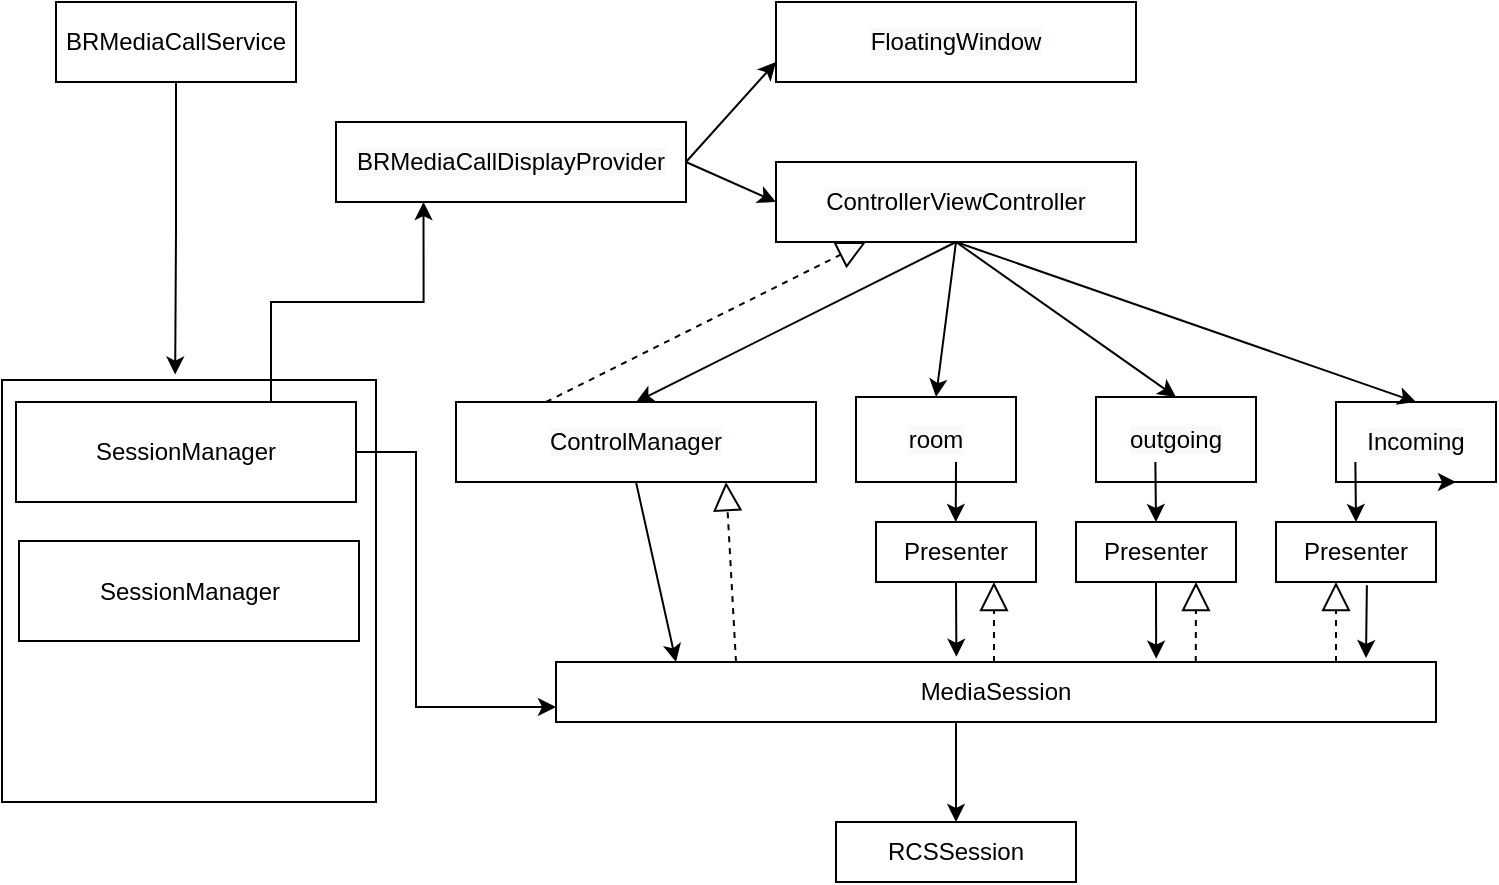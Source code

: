 <mxfile version="16.2.1" type="github"><diagram id="acTN-JfKOtrDDLTQ5gmf" name="第 1 页"><mxGraphModel dx="1130" dy="530" grid="1" gridSize="10" guides="1" tooltips="1" connect="1" arrows="1" fold="1" page="1" pageScale="1" pageWidth="827" pageHeight="1169" math="0" shadow="0"><root><mxCell id="0"/><mxCell id="1" parent="0"/><mxCell id="wlhcTxPOYqE-Y0xlIYoe-7" style="edgeStyle=orthogonalEdgeStyle;rounded=0;orthogonalLoop=1;jettySize=auto;html=1;exitX=0.5;exitY=1;exitDx=0;exitDy=0;entryX=0.463;entryY=-0.013;entryDx=0;entryDy=0;entryPerimeter=0;" edge="1" parent="1" source="Y4kB_IvztM1Yx5xasDbs-2" target="wlhcTxPOYqE-Y0xlIYoe-3"><mxGeometry relative="1" as="geometry"/></mxCell><mxCell id="Y4kB_IvztM1Yx5xasDbs-2" value="BRMediaCallService" style="rounded=0;whiteSpace=wrap;html=1;" parent="1" vertex="1"><mxGeometry x="40" y="160" width="120" height="40" as="geometry"/></mxCell><mxCell id="Y4kB_IvztM1Yx5xasDbs-4" value="&lt;span style=&quot;color: rgb(0 , 0 , 0) ; font-family: &amp;#34;helvetica&amp;#34; ; font-size: 12px ; font-style: normal ; font-weight: 400 ; letter-spacing: normal ; text-align: center ; text-indent: 0px ; text-transform: none ; word-spacing: 0px ; background-color: rgb(248 , 249 , 250) ; display: inline ; float: none&quot;&gt;BRMediaCallDisplayProvider&lt;br&gt;&lt;/span&gt;" style="rounded=0;whiteSpace=wrap;html=1;" parent="1" vertex="1"><mxGeometry x="180" y="220" width="175" height="40" as="geometry"/></mxCell><mxCell id="Y4kB_IvztM1Yx5xasDbs-5" value="&lt;span style=&quot;color: rgb(0 , 0 , 0) ; font-family: &amp;#34;helvetica&amp;#34; ; font-size: 12px ; font-style: normal ; font-weight: 400 ; letter-spacing: normal ; text-align: center ; text-indent: 0px ; text-transform: none ; word-spacing: 0px ; background-color: rgb(248 , 249 , 250) ; display: inline ; float: none&quot;&gt;FloatingWindow&lt;br&gt;&lt;/span&gt;" style="rounded=0;whiteSpace=wrap;html=1;" parent="1" vertex="1"><mxGeometry x="400" y="160" width="180" height="40" as="geometry"/></mxCell><mxCell id="Y4kB_IvztM1Yx5xasDbs-6" value="&lt;span style=&quot;color: rgb(0 , 0 , 0) ; font-family: &amp;#34;helvetica&amp;#34; ; font-size: 12px ; font-style: normal ; font-weight: 400 ; letter-spacing: normal ; text-align: center ; text-indent: 0px ; text-transform: none ; word-spacing: 0px ; background-color: rgb(248 , 249 , 250) ; display: inline ; float: none&quot;&gt;ControllerViewController&lt;br&gt;&lt;/span&gt;" style="rounded=0;whiteSpace=wrap;html=1;" parent="1" vertex="1"><mxGeometry x="400" y="240" width="180" height="40" as="geometry"/></mxCell><mxCell id="Y4kB_IvztM1Yx5xasDbs-8" value="" style="endArrow=classic;html=1;rounded=0;entryX=0;entryY=0.75;entryDx=0;entryDy=0;exitX=1;exitY=0.5;exitDx=0;exitDy=0;" parent="1" source="Y4kB_IvztM1Yx5xasDbs-4" target="Y4kB_IvztM1Yx5xasDbs-5" edge="1"><mxGeometry width="50" height="50" relative="1" as="geometry"><mxPoint x="460" y="500" as="sourcePoint"/><mxPoint x="510" y="450" as="targetPoint"/></mxGeometry></mxCell><mxCell id="Y4kB_IvztM1Yx5xasDbs-11" value="" style="endArrow=classic;html=1;rounded=0;entryX=0;entryY=0.5;entryDx=0;entryDy=0;exitX=1;exitY=0.5;exitDx=0;exitDy=0;" parent="1" source="Y4kB_IvztM1Yx5xasDbs-4" target="Y4kB_IvztM1Yx5xasDbs-6" edge="1"><mxGeometry width="50" height="50" relative="1" as="geometry"><mxPoint x="240" y="400" as="sourcePoint"/><mxPoint x="320" y="360" as="targetPoint"/></mxGeometry></mxCell><mxCell id="Y4kB_IvztM1Yx5xasDbs-14" value="&lt;span style=&quot;color: rgb(0 , 0 , 0) ; font-family: &amp;#34;helvetica&amp;#34; ; font-size: 12px ; font-style: normal ; font-weight: 400 ; letter-spacing: normal ; text-align: center ; text-indent: 0px ; text-transform: none ; word-spacing: 0px ; background-color: rgb(248 , 249 , 250) ; display: inline ; float: none&quot;&gt;Incoming&lt;br&gt;&lt;/span&gt;" style="rounded=0;whiteSpace=wrap;html=1;" parent="1" vertex="1"><mxGeometry x="680" y="360" width="80" height="40" as="geometry"/></mxCell><mxCell id="Y4kB_IvztM1Yx5xasDbs-15" value="&lt;span style=&quot;color: rgb(0 , 0 , 0) ; font-family: &amp;#34;helvetica&amp;#34; ; font-size: 12px ; font-style: normal ; font-weight: 400 ; letter-spacing: normal ; text-align: center ; text-indent: 0px ; text-transform: none ; word-spacing: 0px ; background-color: rgb(248 , 249 , 250) ; display: inline ; float: none&quot;&gt;outgoing&lt;br&gt;&lt;/span&gt;" style="rounded=0;whiteSpace=wrap;html=1;" parent="1" vertex="1"><mxGeometry x="560" y="357.5" width="80" height="42.5" as="geometry"/></mxCell><mxCell id="Y4kB_IvztM1Yx5xasDbs-16" value="&lt;span style=&quot;color: rgb(0 , 0 , 0) ; font-family: &amp;#34;helvetica&amp;#34; ; font-size: 12px ; font-style: normal ; font-weight: 400 ; letter-spacing: normal ; text-align: center ; text-indent: 0px ; text-transform: none ; word-spacing: 0px ; background-color: rgb(248 , 249 , 250) ; display: inline ; float: none&quot;&gt;room&lt;br&gt;&lt;/span&gt;" style="rounded=0;whiteSpace=wrap;html=1;" parent="1" vertex="1"><mxGeometry x="440" y="357.5" width="80" height="42.5" as="geometry"/></mxCell><mxCell id="Y4kB_IvztM1Yx5xasDbs-20" value="&lt;span style=&quot;color: rgb(0 , 0 , 0) ; font-family: &amp;#34;helvetica&amp;#34; ; font-size: 12px ; font-style: normal ; font-weight: 400 ; letter-spacing: normal ; text-align: center ; text-indent: 0px ; text-transform: none ; word-spacing: 0px ; background-color: rgb(248 , 249 , 250) ; display: inline ; float: none&quot;&gt;ControlManager&lt;br&gt;&lt;/span&gt;" style="rounded=0;whiteSpace=wrap;html=1;" parent="1" vertex="1"><mxGeometry x="240" y="360" width="180" height="40" as="geometry"/></mxCell><mxCell id="Y4kB_IvztM1Yx5xasDbs-25" value="MediaSession" style="rounded=0;whiteSpace=wrap;html=1;" parent="1" vertex="1"><mxGeometry x="290" y="490" width="440" height="30" as="geometry"/></mxCell><mxCell id="Y4kB_IvztM1Yx5xasDbs-33" value="RCSSession" style="rounded=0;whiteSpace=wrap;html=1;" parent="1" vertex="1"><mxGeometry x="430" y="570" width="120" height="30" as="geometry"/></mxCell><mxCell id="Y4kB_IvztM1Yx5xasDbs-35" value="" style="endArrow=classic;html=1;rounded=0;exitX=0.5;exitY=1;exitDx=0;exitDy=0;entryX=0.5;entryY=0;entryDx=0;entryDy=0;" parent="1" source="Y4kB_IvztM1Yx5xasDbs-6" target="Y4kB_IvztM1Yx5xasDbs-20" edge="1"><mxGeometry width="50" height="50" relative="1" as="geometry"><mxPoint x="460" y="480" as="sourcePoint"/><mxPoint x="510" y="430" as="targetPoint"/></mxGeometry></mxCell><mxCell id="Y4kB_IvztM1Yx5xasDbs-36" value="" style="endArrow=classic;html=1;rounded=0;entryX=0.5;entryY=0;entryDx=0;entryDy=0;" parent="1" target="Y4kB_IvztM1Yx5xasDbs-16" edge="1"><mxGeometry width="50" height="50" relative="1" as="geometry"><mxPoint x="490" y="280" as="sourcePoint"/><mxPoint x="150" y="360" as="targetPoint"/></mxGeometry></mxCell><mxCell id="Y4kB_IvztM1Yx5xasDbs-37" value="" style="endArrow=classic;html=1;rounded=0;entryX=0.5;entryY=0;entryDx=0;entryDy=0;" parent="1" target="Y4kB_IvztM1Yx5xasDbs-15" edge="1"><mxGeometry width="50" height="50" relative="1" as="geometry"><mxPoint x="490" y="280" as="sourcePoint"/><mxPoint x="150" y="360" as="targetPoint"/></mxGeometry></mxCell><mxCell id="Y4kB_IvztM1Yx5xasDbs-38" value="" style="endArrow=classic;html=1;rounded=0;exitX=0.5;exitY=1;exitDx=0;exitDy=0;entryX=0.5;entryY=0;entryDx=0;entryDy=0;" parent="1" source="Y4kB_IvztM1Yx5xasDbs-6" target="Y4kB_IvztM1Yx5xasDbs-14" edge="1"><mxGeometry width="50" height="50" relative="1" as="geometry"><mxPoint x="365" y="320" as="sourcePoint"/><mxPoint x="175" y="390" as="targetPoint"/></mxGeometry></mxCell><mxCell id="Y4kB_IvztM1Yx5xasDbs-39" value="" style="endArrow=classic;html=1;rounded=0;exitX=0.5;exitY=1;exitDx=0;exitDy=0;" parent="1" source="Y4kB_IvztM1Yx5xasDbs-20" edge="1"><mxGeometry width="50" height="50" relative="1" as="geometry"><mxPoint x="585" y="330" as="sourcePoint"/><mxPoint x="350" y="490" as="targetPoint"/><Array as="points"><mxPoint x="350" y="490"/></Array></mxGeometry></mxCell><mxCell id="Y4kB_IvztM1Yx5xasDbs-40" value="" style="endArrow=classic;html=1;rounded=0;entryX=0.5;entryY=0;entryDx=0;entryDy=0;" parent="1" target="Y4kB_IvztM1Yx5xasDbs-33" edge="1"><mxGeometry width="50" height="50" relative="1" as="geometry"><mxPoint x="490" y="520" as="sourcePoint"/><mxPoint x="405" y="410" as="targetPoint"/></mxGeometry></mxCell><mxCell id="Y4kB_IvztM1Yx5xasDbs-41" value="Presenter" style="rounded=0;whiteSpace=wrap;html=1;" parent="1" vertex="1"><mxGeometry x="450" y="420" width="80" height="30" as="geometry"/></mxCell><mxCell id="Y4kB_IvztM1Yx5xasDbs-42" value="Presenter" style="rounded=0;whiteSpace=wrap;html=1;" parent="1" vertex="1"><mxGeometry x="550" y="420" width="80" height="30" as="geometry"/></mxCell><mxCell id="Y4kB_IvztM1Yx5xasDbs-43" value="Presenter" style="rounded=0;whiteSpace=wrap;html=1;" parent="1" vertex="1"><mxGeometry x="650" y="420" width="80" height="30" as="geometry"/></mxCell><mxCell id="Y4kB_IvztM1Yx5xasDbs-44" value="" style="endArrow=classic;html=1;rounded=0;exitX=0.5;exitY=1;exitDx=0;exitDy=0;entryX=0.455;entryY=-0.087;entryDx=0;entryDy=0;entryPerimeter=0;" parent="1" source="Y4kB_IvztM1Yx5xasDbs-41" target="Y4kB_IvztM1Yx5xasDbs-25" edge="1"><mxGeometry width="50" height="50" relative="1" as="geometry"><mxPoint x="490" y="480" as="sourcePoint"/><mxPoint x="540" y="430" as="targetPoint"/></mxGeometry></mxCell><mxCell id="Y4kB_IvztM1Yx5xasDbs-47" value="" style="endArrow=classic;html=1;rounded=0;exitX=0.5;exitY=1;exitDx=0;exitDy=0;entryX=0.682;entryY=-0.056;entryDx=0;entryDy=0;entryPerimeter=0;" parent="1" source="Y4kB_IvztM1Yx5xasDbs-42" target="Y4kB_IvztM1Yx5xasDbs-25" edge="1"><mxGeometry width="50" height="50" relative="1" as="geometry"><mxPoint x="500" y="460" as="sourcePoint"/><mxPoint x="460" y="500" as="targetPoint"/></mxGeometry></mxCell><mxCell id="Y4kB_IvztM1Yx5xasDbs-48" value="" style="endArrow=classic;html=1;rounded=0;exitX=0.568;exitY=1.056;exitDx=0;exitDy=0;exitPerimeter=0;" parent="1" source="Y4kB_IvztM1Yx5xasDbs-43" edge="1"><mxGeometry width="50" height="50" relative="1" as="geometry"><mxPoint x="510" y="470" as="sourcePoint"/><mxPoint x="695" y="488" as="targetPoint"/></mxGeometry></mxCell><mxCell id="Y4kB_IvztM1Yx5xasDbs-49" value="" style="endArrow=classic;html=1;rounded=0;entryX=0.455;entryY=-0.087;entryDx=0;entryDy=0;entryPerimeter=0;" parent="1" edge="1"><mxGeometry width="50" height="50" relative="1" as="geometry"><mxPoint x="490" y="390" as="sourcePoint"/><mxPoint x="489.88" y="420" as="targetPoint"/></mxGeometry></mxCell><mxCell id="Y4kB_IvztM1Yx5xasDbs-50" value="" style="endArrow=classic;html=1;rounded=0;exitX=0.5;exitY=1;exitDx=0;exitDy=0;" parent="1" edge="1"><mxGeometry width="50" height="50" relative="1" as="geometry"><mxPoint x="589.68" y="390" as="sourcePoint"/><mxPoint x="590" y="420" as="targetPoint"/></mxGeometry></mxCell><mxCell id="Y4kB_IvztM1Yx5xasDbs-51" value="" style="endArrow=classic;html=1;rounded=0;exitX=0.5;exitY=1;exitDx=0;exitDy=0;" parent="1" edge="1"><mxGeometry width="50" height="50" relative="1" as="geometry"><mxPoint x="689.68" y="390" as="sourcePoint"/><mxPoint x="690" y="420" as="targetPoint"/></mxGeometry></mxCell><mxCell id="Y4kB_IvztM1Yx5xasDbs-54" value="" style="endArrow=block;dashed=1;endFill=0;endSize=12;html=1;rounded=0;entryX=0.75;entryY=1;entryDx=0;entryDy=0;" parent="1" target="Y4kB_IvztM1Yx5xasDbs-20" edge="1"><mxGeometry width="160" relative="1" as="geometry"><mxPoint x="380" y="490" as="sourcePoint"/><mxPoint x="840" y="520" as="targetPoint"/></mxGeometry></mxCell><mxCell id="Y4kB_IvztM1Yx5xasDbs-55" value="" style="endArrow=block;dashed=1;endFill=0;endSize=12;html=1;rounded=0;entryX=0.518;entryY=1.1;entryDx=0;entryDy=0;entryPerimeter=0;" parent="1" edge="1"><mxGeometry width="160" relative="1" as="geometry"><mxPoint x="680" y="490" as="sourcePoint"/><mxPoint x="680.0" y="450" as="targetPoint"/></mxGeometry></mxCell><mxCell id="Y4kB_IvztM1Yx5xasDbs-56" value="" style="endArrow=block;dashed=1;endFill=0;endSize=12;html=1;rounded=0;entryX=0.518;entryY=1.1;entryDx=0;entryDy=0;entryPerimeter=0;exitX=0.727;exitY=0;exitDx=0;exitDy=0;exitPerimeter=0;" parent="1" source="Y4kB_IvztM1Yx5xasDbs-25" edge="1"><mxGeometry width="160" relative="1" as="geometry"><mxPoint x="610" y="480" as="sourcePoint"/><mxPoint x="610" y="450" as="targetPoint"/></mxGeometry></mxCell><mxCell id="Y4kB_IvztM1Yx5xasDbs-57" value="" style="endArrow=block;dashed=1;endFill=0;endSize=12;html=1;rounded=0;entryX=0.518;entryY=1.1;entryDx=0;entryDy=0;entryPerimeter=0;" parent="1" edge="1"><mxGeometry width="160" relative="1" as="geometry"><mxPoint x="509" y="490" as="sourcePoint"/><mxPoint x="508.96" y="450" as="targetPoint"/></mxGeometry></mxCell><mxCell id="Y4kB_IvztM1Yx5xasDbs-58" value="" style="endArrow=block;dashed=1;endFill=0;endSize=12;html=1;rounded=0;exitX=0.25;exitY=0;exitDx=0;exitDy=0;entryX=0.25;entryY=1;entryDx=0;entryDy=0;" parent="1" target="Y4kB_IvztM1Yx5xasDbs-6" edge="1" source="Y4kB_IvztM1Yx5xasDbs-20"><mxGeometry width="160" relative="1" as="geometry"><mxPoint x="132.08" y="360" as="sourcePoint"/><mxPoint x="285" y="290" as="targetPoint"/></mxGeometry></mxCell><mxCell id="wlhcTxPOYqE-Y0xlIYoe-1" style="edgeStyle=orthogonalEdgeStyle;rounded=0;orthogonalLoop=1;jettySize=auto;html=1;exitX=0.5;exitY=1;exitDx=0;exitDy=0;entryX=0.75;entryY=1;entryDx=0;entryDy=0;" edge="1" parent="1" source="Y4kB_IvztM1Yx5xasDbs-14" target="Y4kB_IvztM1Yx5xasDbs-14"><mxGeometry relative="1" as="geometry"/></mxCell><mxCell id="wlhcTxPOYqE-Y0xlIYoe-3" value="&lt;br&gt;&lt;br&gt;&lt;br&gt;&lt;br&gt;&lt;br&gt;&lt;br&gt;&lt;br&gt;&lt;br&gt;&lt;br&gt;&lt;br&gt;&lt;br&gt;&lt;p class=&quot;p1&quot;&gt;&lt;/p&gt;&lt;br&gt;&lt;br&gt;" style="rounded=0;whiteSpace=wrap;html=1;" vertex="1" parent="1"><mxGeometry x="13" y="349" width="187" height="211" as="geometry"/></mxCell><mxCell id="wlhcTxPOYqE-Y0xlIYoe-8" style="edgeStyle=orthogonalEdgeStyle;rounded=0;orthogonalLoop=1;jettySize=auto;html=1;exitX=0.75;exitY=0;exitDx=0;exitDy=0;entryX=0.25;entryY=1;entryDx=0;entryDy=0;" edge="1" parent="1" source="wlhcTxPOYqE-Y0xlIYoe-4" target="Y4kB_IvztM1Yx5xasDbs-4"><mxGeometry relative="1" as="geometry"/></mxCell><mxCell id="wlhcTxPOYqE-Y0xlIYoe-9" style="edgeStyle=orthogonalEdgeStyle;rounded=0;orthogonalLoop=1;jettySize=auto;html=1;exitX=1;exitY=0.5;exitDx=0;exitDy=0;entryX=0;entryY=0.75;entryDx=0;entryDy=0;" edge="1" parent="1" source="wlhcTxPOYqE-Y0xlIYoe-4" target="Y4kB_IvztM1Yx5xasDbs-25"><mxGeometry relative="1" as="geometry"><Array as="points"><mxPoint x="220" y="385"/><mxPoint x="220" y="512"/></Array></mxGeometry></mxCell><mxCell id="wlhcTxPOYqE-Y0xlIYoe-4" value="SessionManager" style="rounded=0;whiteSpace=wrap;html=1;" vertex="1" parent="1"><mxGeometry x="20" y="360" width="170" height="50" as="geometry"/></mxCell><mxCell id="wlhcTxPOYqE-Y0xlIYoe-5" value="SessionManager" style="rounded=0;whiteSpace=wrap;html=1;" vertex="1" parent="1"><mxGeometry x="21.5" y="429.5" width="170" height="50" as="geometry"/></mxCell></root></mxGraphModel></diagram></mxfile>